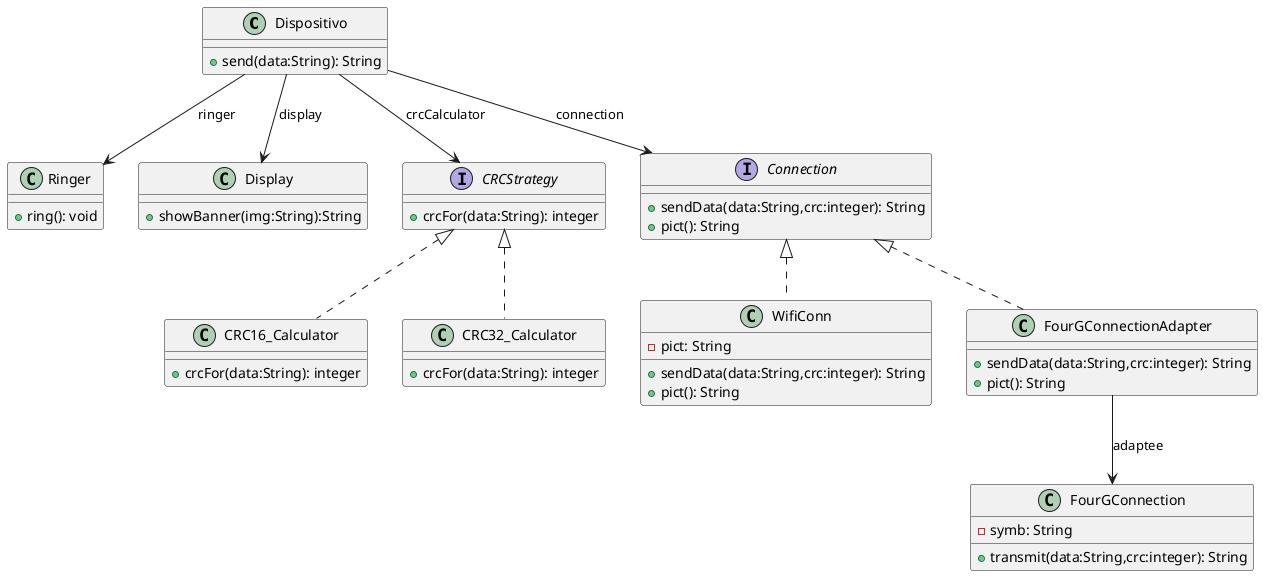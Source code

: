 @startuml

class Dispositivo {
+ send(data:String): String
}

class Ringer {
+ ring(): void
}

class Display {
+ showBanner(img:String):String
}

interface CRCStrategy {
+ crcFor(data:String): integer
}

class CRC16_Calculator {
+ crcFor(data:String): integer
}

class CRC32_Calculator {
+ crcFor(data:String): integer
}

interface Connection {
+ sendData(data:String,crc:integer): String
+ pict(): String
}

class WifiConn {
- pict: String
+ sendData(data:String,crc:integer): String
+ pict(): String
}

class FourGConnection {
-symb: String
+ transmit(data:String,crc:integer): String
}

class FourGConnectionAdapter {
+ sendData(data:String,crc:integer): String
+ pict(): String
}

Dispositivo --> Ringer : ringer
Dispositivo --> Display : display
Dispositivo --> CRCStrategy : crcCalculator
CRCStrategy <|.. CRC16_Calculator
CRCStrategy <|.. CRC32_Calculator
Dispositivo --> Connection : connection
Connection <|.. WifiConn
Connection <|.. FourGConnectionAdapter
FourGConnectionAdapter --> FourGConnection : adaptee

@enduml